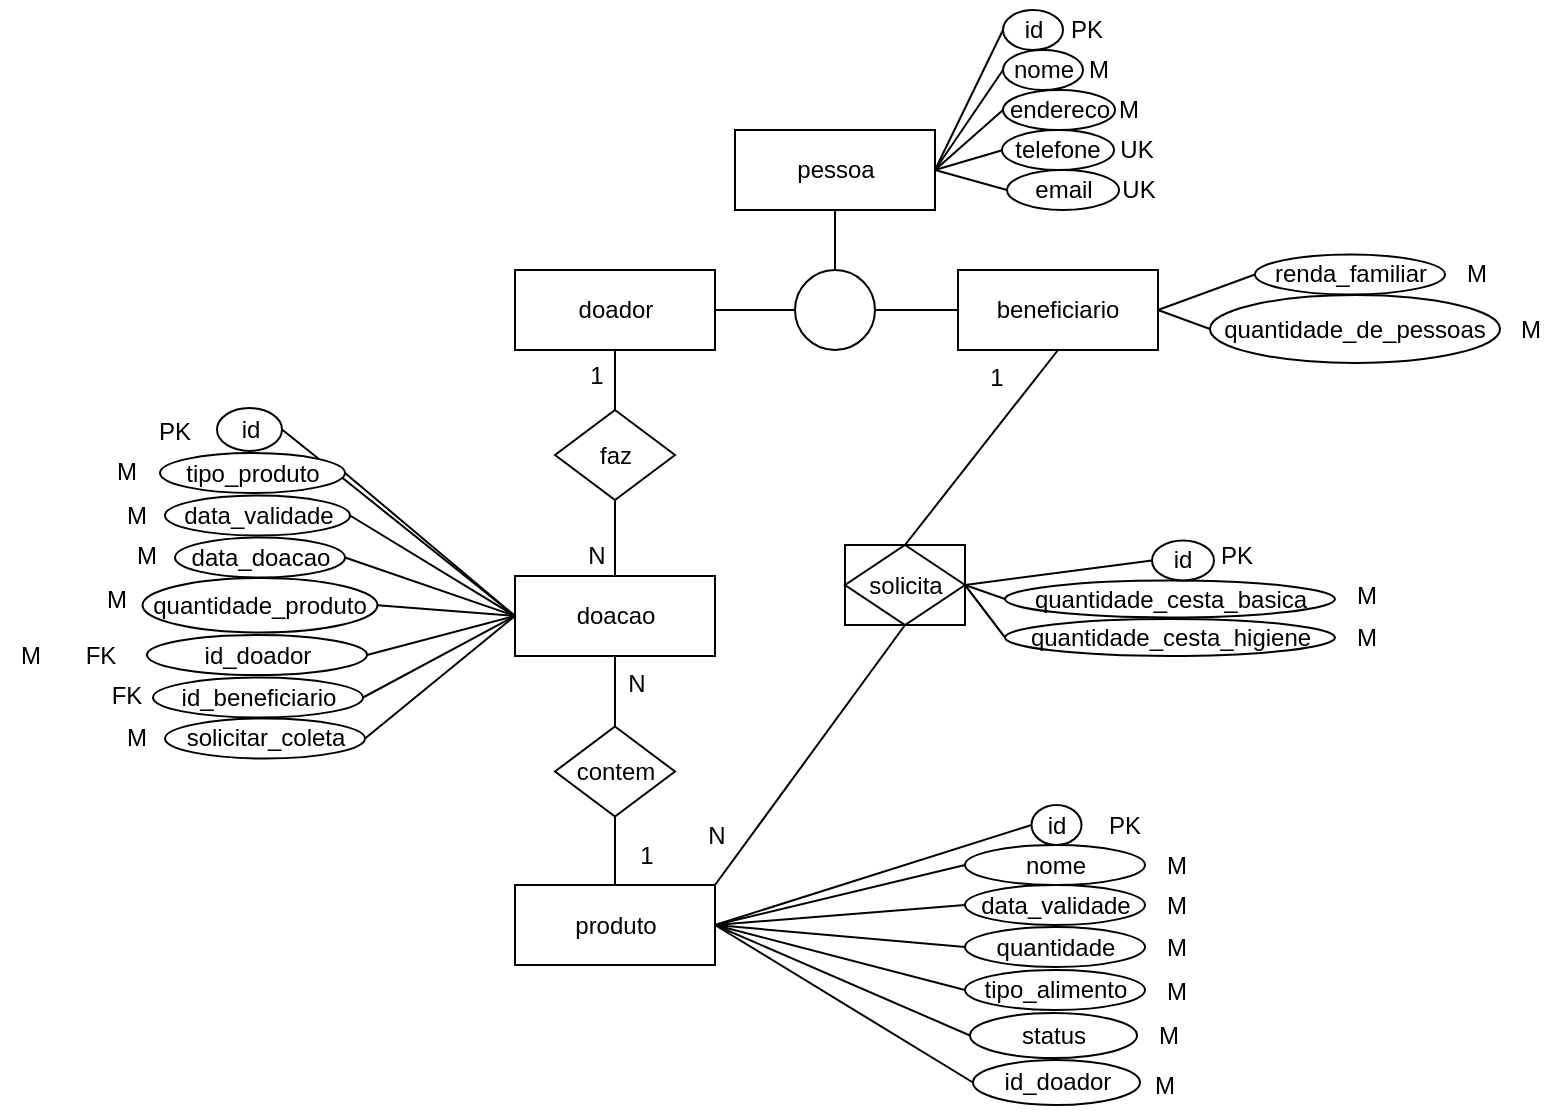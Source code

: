 <mxfile version="27.1.1">
  <diagram name="Página-1" id="-TL1NMIZaSytojk9BVu7">
    <mxGraphModel dx="845" dy="2111" grid="1" gridSize="10" guides="1" tooltips="1" connect="1" arrows="1" fold="1" page="1" pageScale="1" pageWidth="827" pageHeight="1169" math="0" shadow="0">
      <root>
        <mxCell id="0" />
        <mxCell id="1" parent="0" />
        <mxCell id="5oVBf1cUAItIXKi23fXI-1" value="d&lt;span style=&quot;background-color: transparent; color: light-dark(rgb(0, 0, 0), rgb(255, 255, 255));&quot;&gt;oador&lt;/span&gt;" style="whiteSpace=wrap;html=1;align=center;" vertex="1" parent="1">
          <mxGeometry x="281.5" y="375" width="100" height="40" as="geometry" />
        </mxCell>
        <mxCell id="5oVBf1cUAItIXKi23fXI-2" value="pessoa" style="whiteSpace=wrap;html=1;align=center;" vertex="1" parent="1">
          <mxGeometry x="391.5" y="305" width="100" height="40" as="geometry" />
        </mxCell>
        <mxCell id="5oVBf1cUAItIXKi23fXI-3" value="beneficiario" style="whiteSpace=wrap;html=1;align=center;" vertex="1" parent="1">
          <mxGeometry x="503" y="375" width="100" height="40" as="geometry" />
        </mxCell>
        <mxCell id="5oVBf1cUAItIXKi23fXI-4" value="" style="ellipse;whiteSpace=wrap;html=1;aspect=fixed;" vertex="1" parent="1">
          <mxGeometry x="421.5" y="375" width="40" height="40" as="geometry" />
        </mxCell>
        <mxCell id="5oVBf1cUAItIXKi23fXI-5" value="" style="endArrow=none;html=1;rounded=0;exitX=0.5;exitY=1;exitDx=0;exitDy=0;entryX=0.5;entryY=0;entryDx=0;entryDy=0;" edge="1" parent="1" source="5oVBf1cUAItIXKi23fXI-2" target="5oVBf1cUAItIXKi23fXI-4">
          <mxGeometry relative="1" as="geometry">
            <mxPoint x="401.5" y="355" as="sourcePoint" />
            <mxPoint x="561.5" y="355" as="targetPoint" />
          </mxGeometry>
        </mxCell>
        <mxCell id="5oVBf1cUAItIXKi23fXI-6" value="" style="endArrow=none;html=1;rounded=0;exitX=1;exitY=0.5;exitDx=0;exitDy=0;entryX=0;entryY=0.5;entryDx=0;entryDy=0;" edge="1" parent="1" source="5oVBf1cUAItIXKi23fXI-4" target="5oVBf1cUAItIXKi23fXI-3">
          <mxGeometry relative="1" as="geometry">
            <mxPoint x="481.5" y="385" as="sourcePoint" />
            <mxPoint x="481.5" y="415" as="targetPoint" />
          </mxGeometry>
        </mxCell>
        <mxCell id="5oVBf1cUAItIXKi23fXI-7" value="" style="endArrow=none;html=1;rounded=0;exitX=1;exitY=0.5;exitDx=0;exitDy=0;entryX=0;entryY=0.5;entryDx=0;entryDy=0;" edge="1" parent="1" source="5oVBf1cUAItIXKi23fXI-1" target="5oVBf1cUAItIXKi23fXI-4">
          <mxGeometry relative="1" as="geometry">
            <mxPoint x="377.5" y="394.66" as="sourcePoint" />
            <mxPoint x="421.5" y="394.66" as="targetPoint" />
          </mxGeometry>
        </mxCell>
        <mxCell id="5oVBf1cUAItIXKi23fXI-8" value="id" style="ellipse;whiteSpace=wrap;html=1;" vertex="1" parent="1">
          <mxGeometry x="525.5" y="245" width="30" height="20" as="geometry" />
        </mxCell>
        <mxCell id="5oVBf1cUAItIXKi23fXI-9" value="nome" style="ellipse;whiteSpace=wrap;html=1;" vertex="1" parent="1">
          <mxGeometry x="525.5" y="265" width="40" height="20" as="geometry" />
        </mxCell>
        <mxCell id="5oVBf1cUAItIXKi23fXI-10" value="" style="endArrow=none;html=1;rounded=0;entryX=0;entryY=0.5;entryDx=0;entryDy=0;exitX=1;exitY=0.5;exitDx=0;exitDy=0;" edge="1" parent="1" source="5oVBf1cUAItIXKi23fXI-2" target="5oVBf1cUAItIXKi23fXI-8">
          <mxGeometry relative="1" as="geometry">
            <mxPoint x="381.5" y="265" as="sourcePoint" />
            <mxPoint x="541.5" y="265" as="targetPoint" />
          </mxGeometry>
        </mxCell>
        <mxCell id="5oVBf1cUAItIXKi23fXI-11" value="" style="endArrow=none;html=1;rounded=0;entryX=0;entryY=0.5;entryDx=0;entryDy=0;exitX=1;exitY=0.5;exitDx=0;exitDy=0;" edge="1" parent="1" source="5oVBf1cUAItIXKi23fXI-2" target="5oVBf1cUAItIXKi23fXI-9">
          <mxGeometry relative="1" as="geometry">
            <mxPoint x="501.5" y="335" as="sourcePoint" />
            <mxPoint x="535.5" y="265" as="targetPoint" />
          </mxGeometry>
        </mxCell>
        <mxCell id="5oVBf1cUAItIXKi23fXI-12" value="" style="endArrow=none;html=1;rounded=0;entryX=0;entryY=0.5;entryDx=0;entryDy=0;exitX=1;exitY=0.5;exitDx=0;exitDy=0;" edge="1" parent="1" source="5oVBf1cUAItIXKi23fXI-2">
          <mxGeometry relative="1" as="geometry">
            <mxPoint x="501.5" y="335" as="sourcePoint" />
            <mxPoint x="525.5" y="295" as="targetPoint" />
          </mxGeometry>
        </mxCell>
        <mxCell id="5oVBf1cUAItIXKi23fXI-13" value="" style="endArrow=none;html=1;rounded=0;entryX=0;entryY=0.5;entryDx=0;entryDy=0;exitX=1;exitY=0.5;exitDx=0;exitDy=0;" edge="1" parent="1" source="5oVBf1cUAItIXKi23fXI-2">
          <mxGeometry relative="1" as="geometry">
            <mxPoint x="501.5" y="335" as="sourcePoint" />
            <mxPoint x="525.5" y="315" as="targetPoint" />
          </mxGeometry>
        </mxCell>
        <mxCell id="5oVBf1cUAItIXKi23fXI-14" value="renda_familiar" style="ellipse;whiteSpace=wrap;html=1;" vertex="1" parent="1">
          <mxGeometry x="651.5" y="367.25" width="95" height="20" as="geometry" />
        </mxCell>
        <mxCell id="5oVBf1cUAItIXKi23fXI-15" value="" style="endArrow=none;html=1;rounded=0;entryX=0;entryY=0.5;entryDx=0;entryDy=0;exitX=1;exitY=0.5;exitDx=0;exitDy=0;" edge="1" parent="1" source="5oVBf1cUAItIXKi23fXI-3" target="5oVBf1cUAItIXKi23fXI-14">
          <mxGeometry relative="1" as="geometry">
            <mxPoint x="613.5" y="405" as="sourcePoint" />
            <mxPoint x="656.5" y="390" as="targetPoint" />
          </mxGeometry>
        </mxCell>
        <mxCell id="5oVBf1cUAItIXKi23fXI-16" value="quantidade_de_pessoas" style="ellipse;whiteSpace=wrap;html=1;" vertex="1" parent="1">
          <mxGeometry x="629" y="387.5" width="145" height="34" as="geometry" />
        </mxCell>
        <mxCell id="5oVBf1cUAItIXKi23fXI-17" value="" style="endArrow=none;html=1;rounded=0;entryX=0;entryY=0.5;entryDx=0;entryDy=0;exitX=1;exitY=0.5;exitDx=0;exitDy=0;" edge="1" parent="1" source="5oVBf1cUAItIXKi23fXI-3" target="5oVBf1cUAItIXKi23fXI-16">
          <mxGeometry relative="1" as="geometry">
            <mxPoint x="613.5" y="405" as="sourcePoint" />
            <mxPoint x="636.5" y="400" as="targetPoint" />
          </mxGeometry>
        </mxCell>
        <mxCell id="5oVBf1cUAItIXKi23fXI-18" value="PK" style="text;html=1;align=center;verticalAlign=middle;resizable=0;points=[];autosize=1;strokeColor=none;fillColor=none;" vertex="1" parent="1">
          <mxGeometry x="546.5" y="240" width="40" height="30" as="geometry" />
        </mxCell>
        <mxCell id="5oVBf1cUAItIXKi23fXI-19" value="M" style="text;html=1;align=center;verticalAlign=middle;resizable=0;points=[];autosize=1;strokeColor=none;fillColor=none;" vertex="1" parent="1">
          <mxGeometry x="558" y="260" width="30" height="30" as="geometry" />
        </mxCell>
        <mxCell id="5oVBf1cUAItIXKi23fXI-20" value="M" style="text;html=1;align=center;verticalAlign=middle;resizable=0;points=[];autosize=1;strokeColor=none;fillColor=none;" vertex="1" parent="1">
          <mxGeometry x="746.5" y="362.25" width="30" height="30" as="geometry" />
        </mxCell>
        <mxCell id="5oVBf1cUAItIXKi23fXI-21" value="M" style="text;html=1;align=center;verticalAlign=middle;resizable=0;points=[];autosize=1;strokeColor=none;fillColor=none;" vertex="1" parent="1">
          <mxGeometry x="774" y="389.5" width="30" height="30" as="geometry" />
        </mxCell>
        <mxCell id="5oVBf1cUAItIXKi23fXI-22" value="endereco" style="ellipse;whiteSpace=wrap;html=1;" vertex="1" parent="1">
          <mxGeometry x="525.5" y="285" width="56" height="20" as="geometry" />
        </mxCell>
        <mxCell id="5oVBf1cUAItIXKi23fXI-23" value="telefone" style="ellipse;whiteSpace=wrap;html=1;" vertex="1" parent="1">
          <mxGeometry x="525" y="305" width="56" height="20" as="geometry" />
        </mxCell>
        <mxCell id="5oVBf1cUAItIXKi23fXI-24" value="email" style="ellipse;whiteSpace=wrap;html=1;" vertex="1" parent="1">
          <mxGeometry x="527.5" y="325" width="56" height="20" as="geometry" />
        </mxCell>
        <mxCell id="5oVBf1cUAItIXKi23fXI-25" value="" style="endArrow=none;html=1;rounded=0;entryX=0;entryY=0.5;entryDx=0;entryDy=0;exitX=1;exitY=0.5;exitDx=0;exitDy=0;" edge="1" parent="1" source="5oVBf1cUAItIXKi23fXI-2" target="5oVBf1cUAItIXKi23fXI-24">
          <mxGeometry relative="1" as="geometry">
            <mxPoint x="501.5" y="335" as="sourcePoint" />
            <mxPoint x="535.5" y="325" as="targetPoint" />
          </mxGeometry>
        </mxCell>
        <mxCell id="5oVBf1cUAItIXKi23fXI-26" value="M" style="text;html=1;align=center;verticalAlign=middle;resizable=0;points=[];autosize=1;strokeColor=none;fillColor=none;" vertex="1" parent="1">
          <mxGeometry x="573" y="280" width="30" height="30" as="geometry" />
        </mxCell>
        <mxCell id="5oVBf1cUAItIXKi23fXI-27" value="UK" style="text;html=1;align=center;verticalAlign=middle;resizable=0;points=[];autosize=1;strokeColor=none;fillColor=none;" vertex="1" parent="1">
          <mxGeometry x="571.5" y="300" width="40" height="30" as="geometry" />
        </mxCell>
        <mxCell id="5oVBf1cUAItIXKi23fXI-28" value="UK" style="text;html=1;align=center;verticalAlign=middle;resizable=0;points=[];autosize=1;strokeColor=none;fillColor=none;" vertex="1" parent="1">
          <mxGeometry x="573" y="320" width="40" height="30" as="geometry" />
        </mxCell>
        <mxCell id="5oVBf1cUAItIXKi23fXI-29" value="produto" style="whiteSpace=wrap;html=1;align=center;" vertex="1" parent="1">
          <mxGeometry x="281.5" y="682.5" width="100" height="40" as="geometry" />
        </mxCell>
        <mxCell id="5oVBf1cUAItIXKi23fXI-30" value="" style="endArrow=none;html=1;rounded=0;exitX=0.5;exitY=1;exitDx=0;exitDy=0;entryX=0.5;entryY=0;entryDx=0;entryDy=0;" edge="1" parent="1" source="5oVBf1cUAItIXKi23fXI-3" target="5oVBf1cUAItIXKi23fXI-90">
          <mxGeometry relative="1" as="geometry">
            <mxPoint x="520.5" y="535" as="sourcePoint" />
            <mxPoint x="476.5" y="505.75" as="targetPoint" />
          </mxGeometry>
        </mxCell>
        <mxCell id="5oVBf1cUAItIXKi23fXI-31" value="1" style="text;html=1;align=center;verticalAlign=middle;resizable=0;points=[];autosize=1;strokeColor=none;fillColor=none;" vertex="1" parent="1">
          <mxGeometry x="506.5" y="414" width="30" height="30" as="geometry" />
        </mxCell>
        <mxCell id="5oVBf1cUAItIXKi23fXI-32" value="id" style="ellipse;whiteSpace=wrap;html=1;" vertex="1" parent="1">
          <mxGeometry x="539.75" y="642.5" width="25" height="20" as="geometry" />
        </mxCell>
        <mxCell id="5oVBf1cUAItIXKi23fXI-33" value="nome" style="ellipse;whiteSpace=wrap;html=1;" vertex="1" parent="1">
          <mxGeometry x="506.5" y="662.5" width="90" height="20" as="geometry" />
        </mxCell>
        <mxCell id="5oVBf1cUAItIXKi23fXI-34" value="data_validade" style="ellipse;whiteSpace=wrap;html=1;" vertex="1" parent="1">
          <mxGeometry x="506.5" y="682.5" width="90" height="20" as="geometry" />
        </mxCell>
        <mxCell id="5oVBf1cUAItIXKi23fXI-35" value="quantidade" style="ellipse;whiteSpace=wrap;html=1;" vertex="1" parent="1">
          <mxGeometry x="506.5" y="703.5" width="90" height="20" as="geometry" />
        </mxCell>
        <mxCell id="5oVBf1cUAItIXKi23fXI-36" value="" style="endArrow=none;html=1;rounded=0;exitX=1;exitY=0.5;exitDx=0;exitDy=0;entryX=0;entryY=0.5;entryDx=0;entryDy=0;" edge="1" parent="1" source="5oVBf1cUAItIXKi23fXI-29" target="5oVBf1cUAItIXKi23fXI-35">
          <mxGeometry relative="1" as="geometry">
            <mxPoint x="436.5" y="738.89" as="sourcePoint" />
            <mxPoint x="471.5" y="738.89" as="targetPoint" />
          </mxGeometry>
        </mxCell>
        <mxCell id="5oVBf1cUAItIXKi23fXI-37" value="" style="endArrow=none;html=1;rounded=0;exitX=1;exitY=0.5;exitDx=0;exitDy=0;entryX=0;entryY=0.5;entryDx=0;entryDy=0;" edge="1" parent="1" source="5oVBf1cUAItIXKi23fXI-29" target="5oVBf1cUAItIXKi23fXI-34">
          <mxGeometry relative="1" as="geometry">
            <mxPoint x="491.5" y="694.25" as="sourcePoint" />
            <mxPoint x="506.5" y="699.25" as="targetPoint" />
          </mxGeometry>
        </mxCell>
        <mxCell id="5oVBf1cUAItIXKi23fXI-38" value="" style="endArrow=none;html=1;rounded=0;exitX=1;exitY=0.5;exitDx=0;exitDy=0;entryX=0;entryY=0.5;entryDx=0;entryDy=0;" edge="1" parent="1" source="5oVBf1cUAItIXKi23fXI-29" target="5oVBf1cUAItIXKi23fXI-33">
          <mxGeometry relative="1" as="geometry">
            <mxPoint x="491.5" y="709.25" as="sourcePoint" />
            <mxPoint x="516.5" y="709.25" as="targetPoint" />
          </mxGeometry>
        </mxCell>
        <mxCell id="5oVBf1cUAItIXKi23fXI-39" value="" style="endArrow=none;html=1;rounded=0;exitX=1;exitY=0.5;exitDx=0;exitDy=0;entryX=0;entryY=0.5;entryDx=0;entryDy=0;" edge="1" parent="1" source="5oVBf1cUAItIXKi23fXI-29" target="5oVBf1cUAItIXKi23fXI-32">
          <mxGeometry relative="1" as="geometry">
            <mxPoint x="491.5" y="709.25" as="sourcePoint" />
            <mxPoint x="516.5" y="689.25" as="targetPoint" />
          </mxGeometry>
        </mxCell>
        <mxCell id="5oVBf1cUAItIXKi23fXI-40" value="doacao" style="whiteSpace=wrap;html=1;align=center;" vertex="1" parent="1">
          <mxGeometry x="281.5" y="528" width="100" height="40" as="geometry" />
        </mxCell>
        <mxCell id="5oVBf1cUAItIXKi23fXI-41" value="" style="endArrow=none;html=1;rounded=0;exitX=0.5;exitY=0;exitDx=0;exitDy=0;entryX=0.5;entryY=1;entryDx=0;entryDy=0;" edge="1" parent="1" source="5oVBf1cUAItIXKi23fXI-86" target="5oVBf1cUAItIXKi23fXI-40">
          <mxGeometry relative="1" as="geometry">
            <mxPoint x="331.5" y="603" as="sourcePoint" />
            <mxPoint x="458.5" y="584.5" as="targetPoint" />
          </mxGeometry>
        </mxCell>
        <mxCell id="5oVBf1cUAItIXKi23fXI-42" value="PK" style="text;html=1;align=center;verticalAlign=middle;resizable=0;points=[];autosize=1;strokeColor=none;fillColor=none;" vertex="1" parent="1">
          <mxGeometry x="91" y="440.75" width="40" height="30" as="geometry" />
        </mxCell>
        <mxCell id="5oVBf1cUAItIXKi23fXI-43" value="FK" style="text;html=1;align=center;verticalAlign=middle;resizable=0;points=[];autosize=1;strokeColor=none;fillColor=none;" vertex="1" parent="1">
          <mxGeometry x="66.5" y="573.25" width="40" height="30" as="geometry" />
        </mxCell>
        <mxCell id="5oVBf1cUAItIXKi23fXI-44" value="faz" style="shape=rhombus;perimeter=rhombusPerimeter;whiteSpace=wrap;html=1;align=center;" vertex="1" parent="1">
          <mxGeometry x="301.5" y="445" width="60" height="45" as="geometry" />
        </mxCell>
        <mxCell id="5oVBf1cUAItIXKi23fXI-45" value="" style="endArrow=none;html=1;rounded=0;exitX=0.5;exitY=0;exitDx=0;exitDy=0;entryX=0.5;entryY=1;entryDx=0;entryDy=0;" edge="1" parent="1" source="5oVBf1cUAItIXKi23fXI-40" target="5oVBf1cUAItIXKi23fXI-44">
          <mxGeometry relative="1" as="geometry">
            <mxPoint x="331.07" y="530" as="sourcePoint" />
            <mxPoint x="331.07" y="493" as="targetPoint" />
          </mxGeometry>
        </mxCell>
        <mxCell id="5oVBf1cUAItIXKi23fXI-46" value="" style="endArrow=none;html=1;rounded=0;exitX=0.5;exitY=0;exitDx=0;exitDy=0;entryX=0.5;entryY=1;entryDx=0;entryDy=0;" edge="1" parent="1" source="5oVBf1cUAItIXKi23fXI-44" target="5oVBf1cUAItIXKi23fXI-1">
          <mxGeometry relative="1" as="geometry">
            <mxPoint x="361.5" y="443" as="sourcePoint" />
            <mxPoint x="361.5" y="405" as="targetPoint" />
          </mxGeometry>
        </mxCell>
        <mxCell id="5oVBf1cUAItIXKi23fXI-47" value="1" style="text;html=1;align=center;verticalAlign=middle;resizable=0;points=[];autosize=1;strokeColor=none;fillColor=none;" vertex="1" parent="1">
          <mxGeometry x="306.5" y="413" width="30" height="30" as="geometry" />
        </mxCell>
        <mxCell id="5oVBf1cUAItIXKi23fXI-48" value="N" style="text;html=1;align=center;verticalAlign=middle;resizable=0;points=[];autosize=1;strokeColor=none;fillColor=none;" vertex="1" parent="1">
          <mxGeometry x="306.5" y="503" width="30" height="30" as="geometry" />
        </mxCell>
        <mxCell id="5oVBf1cUAItIXKi23fXI-49" value="id" style="ellipse;whiteSpace=wrap;html=1;" vertex="1" parent="1">
          <mxGeometry x="132.5" y="444" width="32.5" height="21.5" as="geometry" />
        </mxCell>
        <mxCell id="5oVBf1cUAItIXKi23fXI-50" value="data_doacao" style="ellipse;whiteSpace=wrap;html=1;" vertex="1" parent="1">
          <mxGeometry x="111.5" y="508.75" width="85" height="20" as="geometry" />
        </mxCell>
        <mxCell id="5oVBf1cUAItIXKi23fXI-51" value="quantidade_produto" style="ellipse;whiteSpace=wrap;html=1;" vertex="1" parent="1">
          <mxGeometry x="95.25" y="529" width="117.5" height="27.25" as="geometry" />
        </mxCell>
        <mxCell id="5oVBf1cUAItIXKi23fXI-52" value="id_doador" style="ellipse;whiteSpace=wrap;html=1;" vertex="1" parent="1">
          <mxGeometry x="97.5" y="557.5" width="110" height="20" as="geometry" />
        </mxCell>
        <mxCell id="5oVBf1cUAItIXKi23fXI-53" value="id_beneficiario" style="ellipse;whiteSpace=wrap;html=1;" vertex="1" parent="1">
          <mxGeometry x="100.5" y="578.75" width="105" height="20" as="geometry" />
        </mxCell>
        <mxCell id="5oVBf1cUAItIXKi23fXI-54" value="M" style="text;html=1;align=center;verticalAlign=middle;resizable=0;points=[];autosize=1;strokeColor=none;fillColor=none;" vertex="1" parent="1">
          <mxGeometry x="81.5" y="503" width="30" height="30" as="geometry" />
        </mxCell>
        <mxCell id="5oVBf1cUAItIXKi23fXI-55" value="M" style="text;html=1;align=center;verticalAlign=middle;resizable=0;points=[];autosize=1;strokeColor=none;fillColor=none;" vertex="1" parent="1">
          <mxGeometry x="66.5" y="525.25" width="30" height="30" as="geometry" />
        </mxCell>
        <mxCell id="5oVBf1cUAItIXKi23fXI-56" value="FK" style="text;html=1;align=center;verticalAlign=middle;resizable=0;points=[];autosize=1;strokeColor=none;fillColor=none;" vertex="1" parent="1">
          <mxGeometry x="54" y="552.5" width="40" height="30" as="geometry" />
        </mxCell>
        <mxCell id="5oVBf1cUAItIXKi23fXI-57" value="" style="endArrow=none;html=1;rounded=0;exitX=0;exitY=0.5;exitDx=0;exitDy=0;entryX=1;entryY=0.5;entryDx=0;entryDy=0;" edge="1" parent="1" source="5oVBf1cUAItIXKi23fXI-40" target="5oVBf1cUAItIXKi23fXI-49">
          <mxGeometry relative="1" as="geometry">
            <mxPoint x="281.5" y="553" as="sourcePoint" />
            <mxPoint x="191.5" y="447.5" as="targetPoint" />
          </mxGeometry>
        </mxCell>
        <mxCell id="5oVBf1cUAItIXKi23fXI-58" value="" style="endArrow=none;html=1;rounded=0;exitX=0;exitY=0.5;exitDx=0;exitDy=0;entryX=1;entryY=0.5;entryDx=0;entryDy=0;" edge="1" parent="1" source="5oVBf1cUAItIXKi23fXI-40" target="5oVBf1cUAItIXKi23fXI-50">
          <mxGeometry relative="1" as="geometry">
            <mxPoint x="291.5" y="558" as="sourcePoint" />
            <mxPoint x="236.5" y="507" as="targetPoint" />
          </mxGeometry>
        </mxCell>
        <mxCell id="5oVBf1cUAItIXKi23fXI-59" value="" style="endArrow=none;html=1;rounded=0;exitX=0;exitY=0.5;exitDx=0;exitDy=0;entryX=1;entryY=0.5;entryDx=0;entryDy=0;" edge="1" parent="1" source="5oVBf1cUAItIXKi23fXI-40" target="5oVBf1cUAItIXKi23fXI-51">
          <mxGeometry relative="1" as="geometry">
            <mxPoint x="291.5" y="558" as="sourcePoint" />
            <mxPoint x="236.5" y="527" as="targetPoint" />
          </mxGeometry>
        </mxCell>
        <mxCell id="5oVBf1cUAItIXKi23fXI-60" value="" style="endArrow=none;html=1;rounded=0;exitX=0;exitY=0.5;exitDx=0;exitDy=0;entryX=1;entryY=0.5;entryDx=0;entryDy=0;" edge="1" parent="1" source="5oVBf1cUAItIXKi23fXI-40" target="5oVBf1cUAItIXKi23fXI-52">
          <mxGeometry relative="1" as="geometry">
            <mxPoint x="291.5" y="558" as="sourcePoint" />
            <mxPoint x="239.5" y="557" as="targetPoint" />
          </mxGeometry>
        </mxCell>
        <mxCell id="5oVBf1cUAItIXKi23fXI-61" value="" style="endArrow=none;html=1;rounded=0;entryX=1;entryY=0.5;entryDx=0;entryDy=0;exitX=0;exitY=0.5;exitDx=0;exitDy=0;" edge="1" parent="1" source="5oVBf1cUAItIXKi23fXI-40" target="5oVBf1cUAItIXKi23fXI-53">
          <mxGeometry relative="1" as="geometry">
            <mxPoint x="281.5" y="555" as="sourcePoint" />
            <mxPoint x="239.5" y="587" as="targetPoint" />
          </mxGeometry>
        </mxCell>
        <mxCell id="5oVBf1cUAItIXKi23fXI-62" value="" style="endArrow=none;html=1;rounded=0;exitX=1;exitY=0;exitDx=0;exitDy=0;entryX=0.5;entryY=1;entryDx=0;entryDy=0;" edge="1" parent="1" source="5oVBf1cUAItIXKi23fXI-29" target="5oVBf1cUAItIXKi23fXI-90">
          <mxGeometry relative="1" as="geometry">
            <mxPoint x="491.5" y="471.5" as="sourcePoint" />
            <mxPoint x="476.5" y="550.75" as="targetPoint" />
          </mxGeometry>
        </mxCell>
        <mxCell id="5oVBf1cUAItIXKi23fXI-63" value="PK" style="text;html=1;align=center;verticalAlign=middle;resizable=0;points=[];autosize=1;strokeColor=none;fillColor=none;" vertex="1" parent="1">
          <mxGeometry x="565.5" y="637.5" width="40" height="30" as="geometry" />
        </mxCell>
        <mxCell id="5oVBf1cUAItIXKi23fXI-64" value="M" style="text;html=1;align=center;verticalAlign=middle;resizable=0;points=[];autosize=1;strokeColor=none;fillColor=none;" vertex="1" parent="1">
          <mxGeometry x="596.5" y="678.25" width="30" height="30" as="geometry" />
        </mxCell>
        <mxCell id="5oVBf1cUAItIXKi23fXI-65" value="M" style="text;html=1;align=center;verticalAlign=middle;resizable=0;points=[];autosize=1;strokeColor=none;fillColor=none;" vertex="1" parent="1">
          <mxGeometry x="596.5" y="698.5" width="30" height="30" as="geometry" />
        </mxCell>
        <mxCell id="5oVBf1cUAItIXKi23fXI-66" value="M" style="text;html=1;align=center;verticalAlign=middle;resizable=0;points=[];autosize=1;strokeColor=none;fillColor=none;" vertex="1" parent="1">
          <mxGeometry x="596.5" y="720.75" width="30" height="30" as="geometry" />
        </mxCell>
        <mxCell id="5oVBf1cUAItIXKi23fXI-67" value="N" style="text;html=1;align=center;verticalAlign=middle;resizable=0;points=[];autosize=1;strokeColor=none;fillColor=none;" vertex="1" parent="1">
          <mxGeometry x="326.5" y="566.5" width="30" height="30" as="geometry" />
        </mxCell>
        <mxCell id="5oVBf1cUAItIXKi23fXI-68" value="" style="endArrow=none;html=1;rounded=0;exitX=0.5;exitY=1;exitDx=0;exitDy=0;entryX=0.5;entryY=0;entryDx=0;entryDy=0;" edge="1" parent="1" source="5oVBf1cUAItIXKi23fXI-86" target="5oVBf1cUAItIXKi23fXI-29">
          <mxGeometry relative="1" as="geometry">
            <mxPoint x="331.5" y="643" as="sourcePoint" />
            <mxPoint x="371.5" y="699.04" as="targetPoint" />
          </mxGeometry>
        </mxCell>
        <mxCell id="5oVBf1cUAItIXKi23fXI-69" value="1" style="text;html=1;align=center;verticalAlign=middle;resizable=0;points=[];autosize=1;strokeColor=none;fillColor=none;" vertex="1" parent="1">
          <mxGeometry x="331.5" y="652.5" width="30" height="30" as="geometry" />
        </mxCell>
        <mxCell id="5oVBf1cUAItIXKi23fXI-70" value="M" style="text;html=1;align=center;verticalAlign=middle;resizable=0;points=[];autosize=1;strokeColor=none;fillColor=none;" vertex="1" parent="1">
          <mxGeometry x="24" y="552.5" width="30" height="30" as="geometry" />
        </mxCell>
        <mxCell id="5oVBf1cUAItIXKi23fXI-71" value="" style="endArrow=none;html=1;rounded=0;entryX=1;entryY=0.5;entryDx=0;entryDy=0;exitX=0;exitY=0.5;exitDx=0;exitDy=0;" edge="1" parent="1" source="5oVBf1cUAItIXKi23fXI-40" target="5oVBf1cUAItIXKi23fXI-72">
          <mxGeometry relative="1" as="geometry">
            <mxPoint x="316.5" y="555" as="sourcePoint" />
            <mxPoint x="231.5" y="576" as="targetPoint" />
          </mxGeometry>
        </mxCell>
        <mxCell id="5oVBf1cUAItIXKi23fXI-72" value="solicitar_coleta" style="ellipse;whiteSpace=wrap;html=1;" vertex="1" parent="1">
          <mxGeometry x="106.5" y="599.25" width="100" height="20" as="geometry" />
        </mxCell>
        <mxCell id="5oVBf1cUAItIXKi23fXI-73" value="M" style="text;html=1;align=center;verticalAlign=middle;resizable=0;points=[];autosize=1;strokeColor=none;fillColor=none;" vertex="1" parent="1">
          <mxGeometry x="76.5" y="594.25" width="30" height="30" as="geometry" />
        </mxCell>
        <mxCell id="5oVBf1cUAItIXKi23fXI-74" value="data_validade" style="ellipse;whiteSpace=wrap;html=1;" vertex="1" parent="1">
          <mxGeometry x="106.5" y="487.75" width="92.5" height="20" as="geometry" />
        </mxCell>
        <mxCell id="5oVBf1cUAItIXKi23fXI-75" value="" style="endArrow=none;html=1;rounded=0;exitX=0;exitY=0.5;exitDx=0;exitDy=0;entryX=1;entryY=0.5;entryDx=0;entryDy=0;" edge="1" parent="1" source="5oVBf1cUAItIXKi23fXI-40" target="5oVBf1cUAItIXKi23fXI-74">
          <mxGeometry relative="1" as="geometry">
            <mxPoint x="284" y="572" as="sourcePoint" />
            <mxPoint x="274" y="541.5" as="targetPoint" />
          </mxGeometry>
        </mxCell>
        <mxCell id="5oVBf1cUAItIXKi23fXI-76" value="M" style="text;html=1;align=center;verticalAlign=middle;resizable=0;points=[];autosize=1;strokeColor=none;fillColor=none;" vertex="1" parent="1">
          <mxGeometry x="76.5" y="482.75" width="30" height="30" as="geometry" />
        </mxCell>
        <mxCell id="5oVBf1cUAItIXKi23fXI-77" value="tipo_produto" style="ellipse;whiteSpace=wrap;html=1;" vertex="1" parent="1">
          <mxGeometry x="104" y="466.5" width="92.5" height="20" as="geometry" />
        </mxCell>
        <mxCell id="5oVBf1cUAItIXKi23fXI-78" value="M" style="text;html=1;align=center;verticalAlign=middle;resizable=0;points=[];autosize=1;strokeColor=none;fillColor=none;" vertex="1" parent="1">
          <mxGeometry x="72" y="460.5" width="30" height="30" as="geometry" />
        </mxCell>
        <mxCell id="5oVBf1cUAItIXKi23fXI-79" value="" style="endArrow=none;html=1;rounded=0;exitX=0;exitY=0.5;exitDx=0;exitDy=0;entryX=1;entryY=0.5;entryDx=0;entryDy=0;" edge="1" parent="1" source="5oVBf1cUAItIXKi23fXI-40" target="5oVBf1cUAItIXKi23fXI-77">
          <mxGeometry relative="1" as="geometry">
            <mxPoint x="311.5" y="578" as="sourcePoint" />
            <mxPoint x="221.5" y="475" as="targetPoint" />
          </mxGeometry>
        </mxCell>
        <mxCell id="5oVBf1cUAItIXKi23fXI-80" value="id_doador" style="ellipse;whiteSpace=wrap;html=1;" vertex="1" parent="1">
          <mxGeometry x="510.5" y="770" width="83.5" height="22.5" as="geometry" />
        </mxCell>
        <mxCell id="5oVBf1cUAItIXKi23fXI-81" value="" style="endArrow=none;html=1;rounded=0;entryX=0;entryY=0.5;entryDx=0;entryDy=0;exitX=1;exitY=0.5;exitDx=0;exitDy=0;" edge="1" parent="1" source="5oVBf1cUAItIXKi23fXI-29" target="5oVBf1cUAItIXKi23fXI-80">
          <mxGeometry relative="1" as="geometry">
            <mxPoint x="381.5" y="705" as="sourcePoint" />
            <mxPoint x="506.5" y="803.75" as="targetPoint" />
          </mxGeometry>
        </mxCell>
        <mxCell id="5oVBf1cUAItIXKi23fXI-82" value="M" style="text;html=1;align=center;verticalAlign=middle;resizable=0;points=[];autosize=1;strokeColor=none;fillColor=none;" vertex="1" parent="1">
          <mxGeometry x="596.5" y="657.5" width="30" height="30" as="geometry" />
        </mxCell>
        <mxCell id="5oVBf1cUAItIXKi23fXI-83" value="tipo_alimento" style="ellipse;whiteSpace=wrap;html=1;" vertex="1" parent="1">
          <mxGeometry x="506.5" y="725" width="90" height="20" as="geometry" />
        </mxCell>
        <mxCell id="5oVBf1cUAItIXKi23fXI-84" value="" style="endArrow=none;html=1;rounded=0;entryX=0;entryY=0.5;entryDx=0;entryDy=0;exitX=1;exitY=0.5;exitDx=0;exitDy=0;" edge="1" parent="1" source="5oVBf1cUAItIXKi23fXI-29" target="5oVBf1cUAItIXKi23fXI-83">
          <mxGeometry relative="1" as="geometry">
            <mxPoint x="381.5" y="725.5" as="sourcePoint" />
            <mxPoint x="471.5" y="761.39" as="targetPoint" />
          </mxGeometry>
        </mxCell>
        <mxCell id="5oVBf1cUAItIXKi23fXI-85" value="M" style="text;html=1;align=center;verticalAlign=middle;resizable=0;points=[];autosize=1;strokeColor=none;fillColor=none;" vertex="1" parent="1">
          <mxGeometry x="592.5" y="742.75" width="30" height="30" as="geometry" />
        </mxCell>
        <mxCell id="5oVBf1cUAItIXKi23fXI-86" value="contem" style="shape=rhombus;perimeter=rhombusPerimeter;whiteSpace=wrap;html=1;align=center;" vertex="1" parent="1">
          <mxGeometry x="301.5" y="603.25" width="60" height="45" as="geometry" />
        </mxCell>
        <mxCell id="5oVBf1cUAItIXKi23fXI-87" value="status" style="ellipse;whiteSpace=wrap;html=1;" vertex="1" parent="1">
          <mxGeometry x="509" y="746.5" width="83.5" height="22.5" as="geometry" />
        </mxCell>
        <mxCell id="5oVBf1cUAItIXKi23fXI-88" value="" style="endArrow=none;html=1;rounded=0;entryX=0;entryY=0.5;entryDx=0;entryDy=0;exitX=1;exitY=0.5;exitDx=0;exitDy=0;" edge="1" parent="1" source="5oVBf1cUAItIXKi23fXI-29" target="5oVBf1cUAItIXKi23fXI-87">
          <mxGeometry relative="1" as="geometry">
            <mxPoint x="381" y="680.5" as="sourcePoint" />
            <mxPoint x="506" y="781.25" as="targetPoint" />
          </mxGeometry>
        </mxCell>
        <mxCell id="5oVBf1cUAItIXKi23fXI-89" value="M" style="text;html=1;align=center;verticalAlign=middle;resizable=0;points=[];autosize=1;strokeColor=none;fillColor=none;" vertex="1" parent="1">
          <mxGeometry x="590.5" y="768.25" width="30" height="30" as="geometry" />
        </mxCell>
        <mxCell id="5oVBf1cUAItIXKi23fXI-90" value="solicita" style="shape=associativeEntity;whiteSpace=wrap;html=1;align=center;" vertex="1" parent="1">
          <mxGeometry x="446.5" y="512.5" width="60" height="40" as="geometry" />
        </mxCell>
        <mxCell id="5oVBf1cUAItIXKi23fXI-91" value="quantidade_cesta_basica" style="ellipse;whiteSpace=wrap;html=1;" vertex="1" parent="1">
          <mxGeometry x="526.5" y="530.25" width="165" height="18.5" as="geometry" />
        </mxCell>
        <mxCell id="5oVBf1cUAItIXKi23fXI-92" value="PK" style="text;html=1;align=center;verticalAlign=middle;resizable=0;points=[];autosize=1;strokeColor=none;fillColor=none;" vertex="1" parent="1">
          <mxGeometry x="621.5" y="503" width="40" height="30" as="geometry" />
        </mxCell>
        <mxCell id="5oVBf1cUAItIXKi23fXI-93" value="id" style="ellipse;whiteSpace=wrap;html=1;" vertex="1" parent="1">
          <mxGeometry x="600" y="510.25" width="31" height="20" as="geometry" />
        </mxCell>
        <mxCell id="5oVBf1cUAItIXKi23fXI-94" value="" style="endArrow=none;html=1;rounded=0;exitX=0;exitY=0.5;exitDx=0;exitDy=0;entryX=1;entryY=0.5;entryDx=0;entryDy=0;" edge="1" parent="1" source="5oVBf1cUAItIXKi23fXI-93" target="5oVBf1cUAItIXKi23fXI-90">
          <mxGeometry relative="1" as="geometry">
            <mxPoint x="291.5" y="558" as="sourcePoint" />
            <mxPoint x="206.5" y="483" as="targetPoint" />
          </mxGeometry>
        </mxCell>
        <mxCell id="5oVBf1cUAItIXKi23fXI-95" value="" style="endArrow=none;html=1;rounded=0;exitX=0;exitY=0.5;exitDx=0;exitDy=0;entryX=1;entryY=0.5;entryDx=0;entryDy=0;" edge="1" parent="1" source="5oVBf1cUAItIXKi23fXI-91" target="5oVBf1cUAItIXKi23fXI-90">
          <mxGeometry relative="1" as="geometry">
            <mxPoint x="534.5" y="528" as="sourcePoint" />
            <mxPoint x="516.5" y="543" as="targetPoint" />
          </mxGeometry>
        </mxCell>
        <mxCell id="5oVBf1cUAItIXKi23fXI-96" value="" style="endArrow=none;html=1;rounded=0;entryX=1;entryY=0.5;entryDx=0;entryDy=0;exitX=0;exitY=0.5;exitDx=0;exitDy=0;" edge="1" parent="1" source="5oVBf1cUAItIXKi23fXI-97" target="5oVBf1cUAItIXKi23fXI-90">
          <mxGeometry relative="1" as="geometry">
            <mxPoint x="511.5" y="575" as="sourcePoint" />
            <mxPoint x="511.5" y="535" as="targetPoint" />
          </mxGeometry>
        </mxCell>
        <mxCell id="5oVBf1cUAItIXKi23fXI-97" value="quantidade_cesta_higiene" style="ellipse;whiteSpace=wrap;html=1;" vertex="1" parent="1">
          <mxGeometry x="526.5" y="549.5" width="165" height="18.5" as="geometry" />
        </mxCell>
        <mxCell id="5oVBf1cUAItIXKi23fXI-98" value="" style="endArrow=none;html=1;rounded=0;entryX=1;entryY=0.5;entryDx=0;entryDy=0;exitX=0;exitY=0.5;exitDx=0;exitDy=0;" edge="1" parent="1" source="5oVBf1cUAItIXKi23fXI-97" target="5oVBf1cUAItIXKi23fXI-90">
          <mxGeometry relative="1" as="geometry">
            <mxPoint x="536.5" y="569" as="sourcePoint" />
            <mxPoint x="516.5" y="543" as="targetPoint" />
          </mxGeometry>
        </mxCell>
        <mxCell id="5oVBf1cUAItIXKi23fXI-99" value="M" style="text;html=1;align=center;verticalAlign=middle;resizable=0;points=[];autosize=1;strokeColor=none;fillColor=none;" vertex="1" parent="1">
          <mxGeometry x="691.5" y="522.5" width="30" height="30" as="geometry" />
        </mxCell>
        <mxCell id="5oVBf1cUAItIXKi23fXI-100" value="M" style="text;html=1;align=center;verticalAlign=middle;resizable=0;points=[];autosize=1;strokeColor=none;fillColor=none;" vertex="1" parent="1">
          <mxGeometry x="691.5" y="543.75" width="30" height="30" as="geometry" />
        </mxCell>
        <mxCell id="5oVBf1cUAItIXKi23fXI-101" value="N" style="text;html=1;align=center;verticalAlign=middle;resizable=0;points=[];autosize=1;strokeColor=none;fillColor=none;" vertex="1" parent="1">
          <mxGeometry x="366.5" y="642.5" width="30" height="30" as="geometry" />
        </mxCell>
      </root>
    </mxGraphModel>
  </diagram>
</mxfile>
